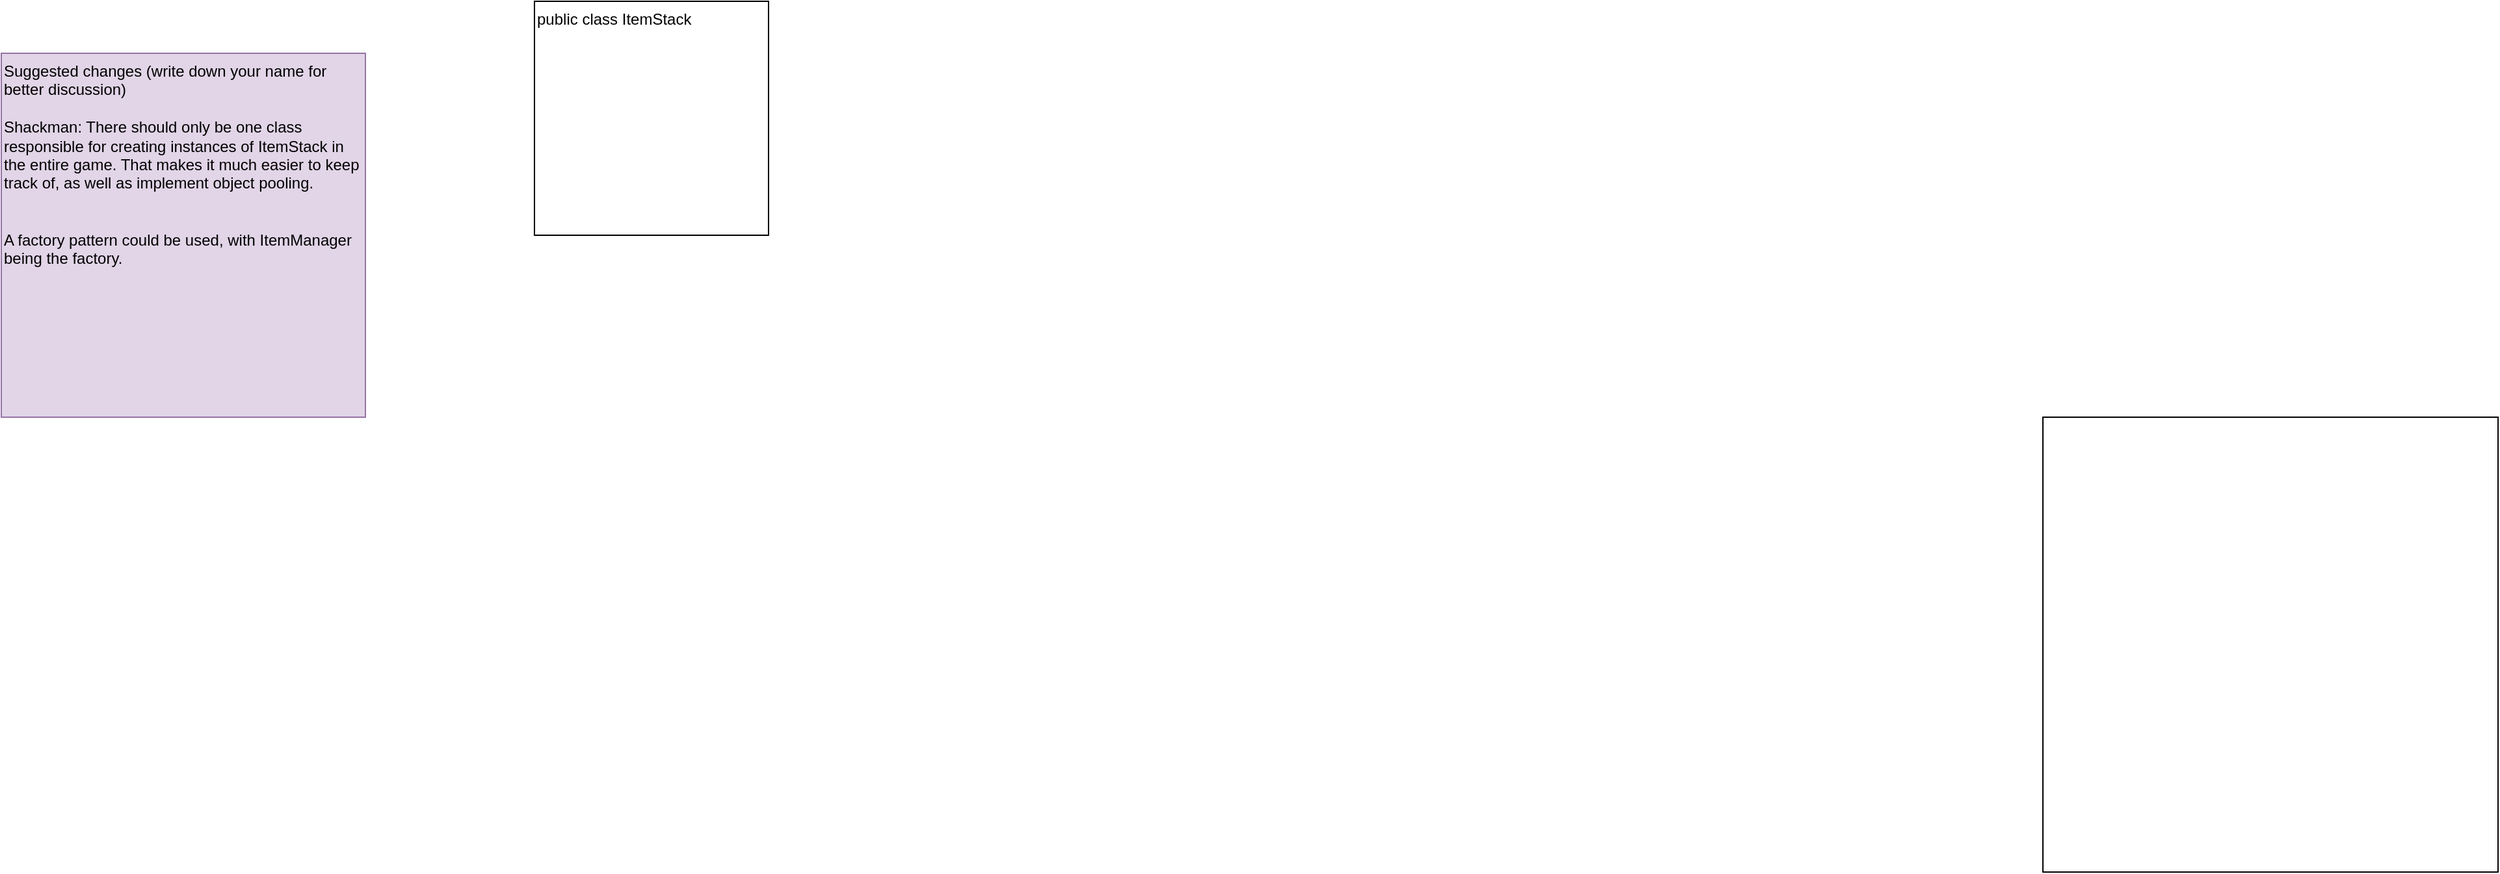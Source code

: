 <mxfile version="20.2.2" type="github">
  <diagram id="cen_i1RHmq_5vS7J9Gh5" name="Page-1">
    <mxGraphModel dx="3098" dy="1825" grid="1" gridSize="10" guides="1" tooltips="1" connect="1" arrows="1" fold="1" page="1" pageScale="1" pageWidth="850" pageHeight="1100" math="0" shadow="0">
      <root>
        <mxCell id="0" />
        <mxCell id="1" parent="0" />
        <mxCell id="xwblB8WFmp-KYpaRouue-1" value="" style="whiteSpace=wrap;html=1;aspect=fixed;" parent="1" vertex="1">
          <mxGeometry x="120" y="110" width="350" height="350" as="geometry" />
        </mxCell>
        <mxCell id="xwblB8WFmp-KYpaRouue-2" value="public class ItemStack" style="whiteSpace=wrap;html=1;aspect=fixed;align=left;verticalAlign=top;" parent="1" vertex="1">
          <mxGeometry x="-1040" y="-210" width="180" height="180" as="geometry" />
        </mxCell>
        <mxCell id="9ayToyOtu8oUKvdpPZHS-1" value="Suggested changes (write down your name for better discussion)&lt;br&gt;&lt;br&gt;&lt;div&gt;Shackman: There should only be one class responsible for creating instances of ItemStack in the entire game. That makes it much easier to keep track of, as well as implement object pooling.&lt;/div&gt;&lt;div&gt;&lt;br&gt;&lt;/div&gt;&lt;div&gt;&lt;br&gt;&lt;/div&gt;&lt;div&gt;A factory pattern could be used, with ItemManager being the factory.&lt;/div&gt;&lt;div&gt;&lt;br&gt;&lt;/div&gt;&lt;div&gt;&lt;br&gt;&lt;/div&gt;" style="whiteSpace=wrap;html=1;aspect=fixed;fillColor=#e1d5e7;strokeColor=#9673a6;align=left;verticalAlign=top;" parent="1" vertex="1">
          <mxGeometry x="-1450" y="-170" width="280" height="280" as="geometry" />
        </mxCell>
      </root>
    </mxGraphModel>
  </diagram>
</mxfile>
